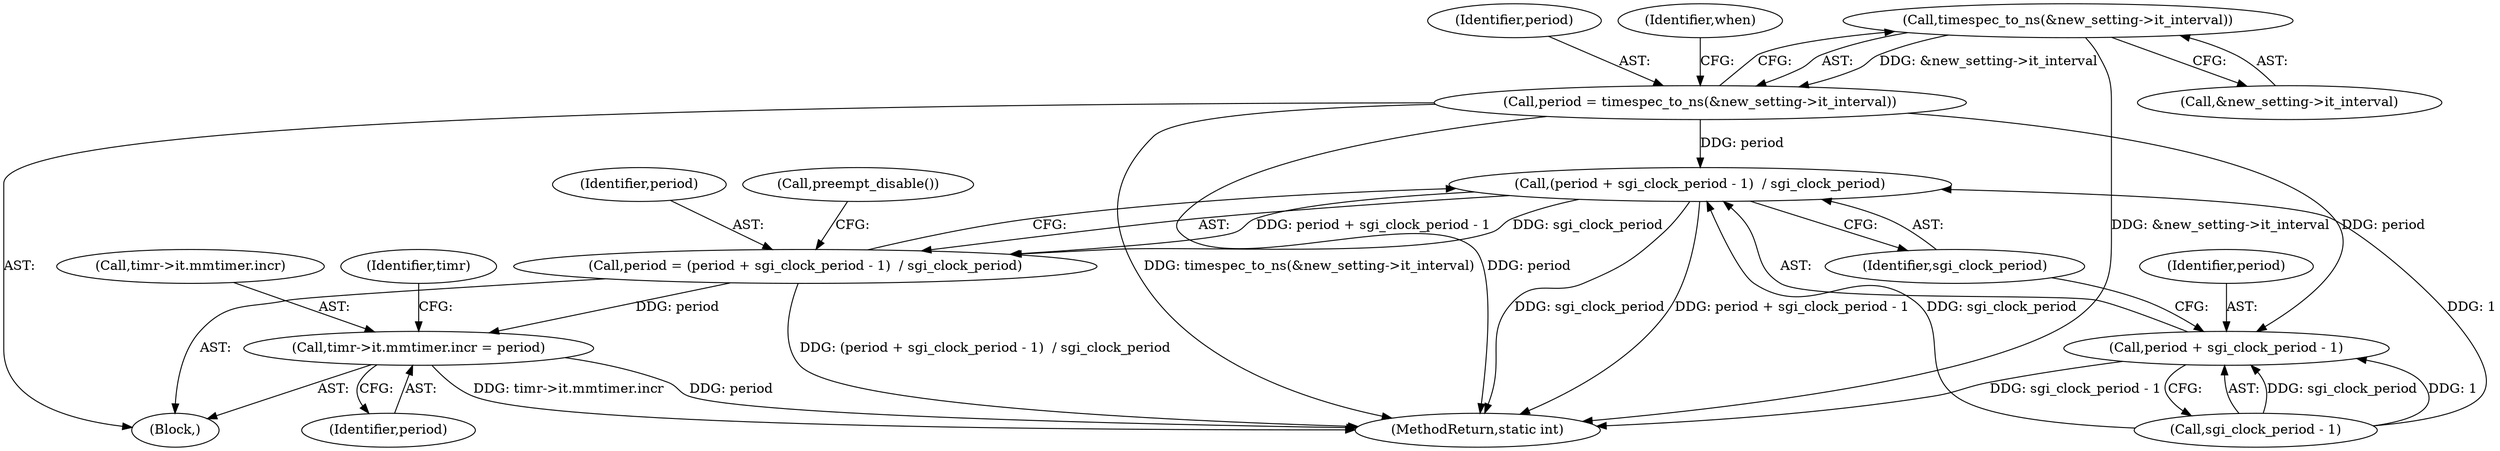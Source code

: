digraph "0_linux_f8bd2258e2d520dff28c855658bd24bdafb5102d_3@pointer" {
"1000141" [label="(Call,timespec_to_ns(&new_setting->it_interval))"];
"1000139" [label="(Call,period = timespec_to_ns(&new_setting->it_interval))"];
"1000204" [label="(Call,(period + sgi_clock_period - 1)  / sgi_clock_period)"];
"1000202" [label="(Call,period = (period + sgi_clock_period - 1)  / sgi_clock_period)"];
"1000252" [label="(Call,timr->it.mmtimer.incr = period)"];
"1000205" [label="(Call,period + sgi_clock_period - 1)"];
"1000211" [label="(Call,preempt_disable())"];
"1000139" [label="(Call,period = timespec_to_ns(&new_setting->it_interval))"];
"1000205" [label="(Call,period + sgi_clock_period - 1)"];
"1000252" [label="(Call,timr->it.mmtimer.incr = period)"];
"1000253" [label="(Call,timr->it.mmtimer.incr)"];
"1000114" [label="(Block,)"];
"1000141" [label="(Call,timespec_to_ns(&new_setting->it_interval))"];
"1000204" [label="(Call,(period + sgi_clock_period - 1)  / sgi_clock_period)"];
"1000140" [label="(Identifier,period)"];
"1000210" [label="(Identifier,sgi_clock_period)"];
"1000207" [label="(Call,sgi_clock_period - 1)"];
"1000260" [label="(Identifier,period)"];
"1000265" [label="(Identifier,timr)"];
"1000206" [label="(Identifier,period)"];
"1000142" [label="(Call,&new_setting->it_interval)"];
"1000202" [label="(Call,period = (period + sgi_clock_period - 1)  / sgi_clock_period)"];
"1000148" [label="(Identifier,when)"];
"1000203" [label="(Identifier,period)"];
"1000318" [label="(MethodReturn,static int)"];
"1000141" -> "1000139"  [label="AST: "];
"1000141" -> "1000142"  [label="CFG: "];
"1000142" -> "1000141"  [label="AST: "];
"1000139" -> "1000141"  [label="CFG: "];
"1000141" -> "1000318"  [label="DDG: &new_setting->it_interval"];
"1000141" -> "1000139"  [label="DDG: &new_setting->it_interval"];
"1000139" -> "1000114"  [label="AST: "];
"1000140" -> "1000139"  [label="AST: "];
"1000148" -> "1000139"  [label="CFG: "];
"1000139" -> "1000318"  [label="DDG: timespec_to_ns(&new_setting->it_interval)"];
"1000139" -> "1000318"  [label="DDG: period"];
"1000139" -> "1000204"  [label="DDG: period"];
"1000139" -> "1000205"  [label="DDG: period"];
"1000204" -> "1000202"  [label="AST: "];
"1000204" -> "1000210"  [label="CFG: "];
"1000205" -> "1000204"  [label="AST: "];
"1000210" -> "1000204"  [label="AST: "];
"1000202" -> "1000204"  [label="CFG: "];
"1000204" -> "1000318"  [label="DDG: sgi_clock_period"];
"1000204" -> "1000318"  [label="DDG: period + sgi_clock_period - 1"];
"1000204" -> "1000202"  [label="DDG: period + sgi_clock_period - 1"];
"1000204" -> "1000202"  [label="DDG: sgi_clock_period"];
"1000207" -> "1000204"  [label="DDG: sgi_clock_period"];
"1000207" -> "1000204"  [label="DDG: 1"];
"1000202" -> "1000114"  [label="AST: "];
"1000203" -> "1000202"  [label="AST: "];
"1000211" -> "1000202"  [label="CFG: "];
"1000202" -> "1000318"  [label="DDG: (period + sgi_clock_period - 1)  / sgi_clock_period"];
"1000202" -> "1000252"  [label="DDG: period"];
"1000252" -> "1000114"  [label="AST: "];
"1000252" -> "1000260"  [label="CFG: "];
"1000253" -> "1000252"  [label="AST: "];
"1000260" -> "1000252"  [label="AST: "];
"1000265" -> "1000252"  [label="CFG: "];
"1000252" -> "1000318"  [label="DDG: period"];
"1000252" -> "1000318"  [label="DDG: timr->it.mmtimer.incr"];
"1000205" -> "1000207"  [label="CFG: "];
"1000206" -> "1000205"  [label="AST: "];
"1000207" -> "1000205"  [label="AST: "];
"1000210" -> "1000205"  [label="CFG: "];
"1000205" -> "1000318"  [label="DDG: sgi_clock_period - 1"];
"1000207" -> "1000205"  [label="DDG: sgi_clock_period"];
"1000207" -> "1000205"  [label="DDG: 1"];
}
